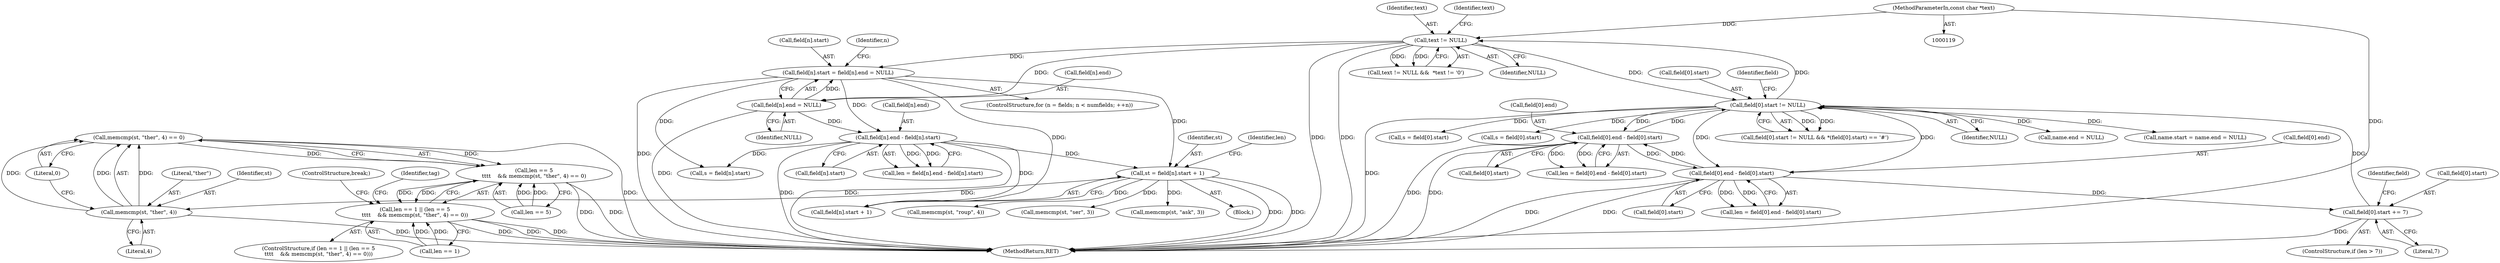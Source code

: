 digraph "0_libarchive_15bf44fd2c1ad0e3fd87048b3fcc90c4dcff1175@API" {
"1000492" [label="(Call,memcmp(st, \"ther\", 4) == 0)"];
"1000493" [label="(Call,memcmp(st, \"ther\", 4))"];
"1000407" [label="(Call,st = field[n].start + 1)"];
"1000228" [label="(Call,field[n].start = field[n].end = NULL)"];
"1000234" [label="(Call,field[n].end = NULL)"];
"1000171" [label="(Call,text != NULL)"];
"1000121" [label="(MethodParameterIn,const char *text)"];
"1000243" [label="(Call,field[0].start != NULL)"];
"1000693" [label="(Call,field[0].end - field[0].start)"];
"1000296" [label="(Call,field[0].end - field[0].start)"];
"1000337" [label="(Call,field[0].start += 7)"];
"1000418" [label="(Call,field[n].end - field[n].start)"];
"1000488" [label="(Call,len == 5\n\t\t\t\t    && memcmp(st, \"ther\", 4) == 0)"];
"1000484" [label="(Call,len == 1 || (len == 5\n\t\t\t\t    && memcmp(st, \"ther\", 4) == 0))"];
"1000493" [label="(Call,memcmp(st, \"ther\", 4))"];
"1000235" [label="(Call,field[n].end)"];
"1000249" [label="(Identifier,NULL)"];
"1000497" [label="(Literal,0)"];
"1000302" [label="(Call,field[0].start)"];
"1000343" [label="(Literal,7)"];
"1000244" [label="(Call,field[0].start)"];
"1000473" [label="(Call,memcmp(st, \"roup\", 4))"];
"1000693" [label="(Call,field[0].end - field[0].start)"];
"1000121" [label="(MethodParameterIn,const char *text)"];
"1000419" [label="(Call,field[n].end)"];
"1000171" [label="(Call,text != NULL)"];
"1000338" [label="(Call,field[0].start)"];
"1000495" [label="(Literal,\"ther\")"];
"1000170" [label="(Call,text != NULL &&  *text != '\0')"];
"1000219" [label="(ControlStructure,for (n = fields; n < numfields; ++n))"];
"1000277" [label="(Call,name.end = NULL)"];
"1000418" [label="(Call,field[n].end - field[n].start)"];
"1000694" [label="(Call,field[0].end)"];
"1000484" [label="(Call,len == 1 || (len == 5\n\t\t\t\t    && memcmp(st, \"ther\", 4) == 0))"];
"1000355" [label="(Identifier,field)"];
"1000333" [label="(ControlStructure,if (len > 7))"];
"1000417" [label="(Identifier,len)"];
"1000453" [label="(Call,memcmp(st, \"ser\", 3))"];
"1000337" [label="(Call,field[0].start += 7)"];
"1000273" [label="(Call,name.start = name.end = NULL)"];
"1000243" [label="(Call,field[0].start != NULL)"];
"1000240" [label="(Identifier,NULL)"];
"1000513" [label="(Call,memcmp(st, \"ask\", 3))"];
"1000172" [label="(Identifier,text)"];
"1000254" [label="(Identifier,field)"];
"1000699" [label="(Call,field[0].start)"];
"1000242" [label="(Call,field[0].start != NULL && *(field[0].start) == '#')"];
"1000409" [label="(Call,field[n].start + 1)"];
"1000294" [label="(Call,len = field[0].end - field[0].start)"];
"1000297" [label="(Call,field[0].end)"];
"1000691" [label="(Call,len = field[0].end - field[0].start)"];
"1000424" [label="(Call,field[n].start)"];
"1000173" [label="(Identifier,NULL)"];
"1000234" [label="(Call,field[n].end = NULL)"];
"1000229" [label="(Call,field[n].start)"];
"1000286" [label="(Block,)"];
"1000485" [label="(Call,len == 1)"];
"1000408" [label="(Identifier,st)"];
"1000228" [label="(Call,field[n].start = field[n].end = NULL)"];
"1000488" [label="(Call,len == 5\n\t\t\t\t    && memcmp(st, \"ther\", 4) == 0)"];
"1000296" [label="(Call,field[0].end - field[0].start)"];
"1000489" [label="(Call,len == 5)"];
"1000416" [label="(Call,len = field[n].end - field[n].start)"];
"1000227" [label="(Identifier,n)"];
"1000499" [label="(Identifier,tag)"];
"1000176" [label="(Identifier,text)"];
"1000494" [label="(Identifier,st)"];
"1000407" [label="(Call,st = field[n].start + 1)"];
"1000287" [label="(Call,s = field[0].start)"];
"1000496" [label="(Literal,4)"];
"1000501" [label="(ControlStructure,break;)"];
"1001007" [label="(MethodReturn,RET)"];
"1000483" [label="(ControlStructure,if (len == 1 || (len == 5\n\t\t\t\t    && memcmp(st, \"ther\", 4) == 0)))"];
"1000400" [label="(Call,s = field[n].start)"];
"1000492" [label="(Call,memcmp(st, \"ther\", 4) == 0)"];
"1000684" [label="(Call,s = field[0].start)"];
"1000492" -> "1000488"  [label="AST: "];
"1000492" -> "1000497"  [label="CFG: "];
"1000493" -> "1000492"  [label="AST: "];
"1000497" -> "1000492"  [label="AST: "];
"1000488" -> "1000492"  [label="CFG: "];
"1000492" -> "1001007"  [label="DDG: "];
"1000492" -> "1000488"  [label="DDG: "];
"1000492" -> "1000488"  [label="DDG: "];
"1000493" -> "1000492"  [label="DDG: "];
"1000493" -> "1000492"  [label="DDG: "];
"1000493" -> "1000492"  [label="DDG: "];
"1000493" -> "1000496"  [label="CFG: "];
"1000494" -> "1000493"  [label="AST: "];
"1000495" -> "1000493"  [label="AST: "];
"1000496" -> "1000493"  [label="AST: "];
"1000497" -> "1000493"  [label="CFG: "];
"1000493" -> "1001007"  [label="DDG: "];
"1000407" -> "1000493"  [label="DDG: "];
"1000407" -> "1000286"  [label="AST: "];
"1000407" -> "1000409"  [label="CFG: "];
"1000408" -> "1000407"  [label="AST: "];
"1000409" -> "1000407"  [label="AST: "];
"1000417" -> "1000407"  [label="CFG: "];
"1000407" -> "1001007"  [label="DDG: "];
"1000407" -> "1001007"  [label="DDG: "];
"1000228" -> "1000407"  [label="DDG: "];
"1000418" -> "1000407"  [label="DDG: "];
"1000407" -> "1000453"  [label="DDG: "];
"1000407" -> "1000473"  [label="DDG: "];
"1000407" -> "1000513"  [label="DDG: "];
"1000228" -> "1000219"  [label="AST: "];
"1000228" -> "1000234"  [label="CFG: "];
"1000229" -> "1000228"  [label="AST: "];
"1000234" -> "1000228"  [label="AST: "];
"1000227" -> "1000228"  [label="CFG: "];
"1000228" -> "1001007"  [label="DDG: "];
"1000234" -> "1000228"  [label="DDG: "];
"1000171" -> "1000228"  [label="DDG: "];
"1000228" -> "1000400"  [label="DDG: "];
"1000228" -> "1000409"  [label="DDG: "];
"1000228" -> "1000418"  [label="DDG: "];
"1000234" -> "1000240"  [label="CFG: "];
"1000235" -> "1000234"  [label="AST: "];
"1000240" -> "1000234"  [label="AST: "];
"1000234" -> "1001007"  [label="DDG: "];
"1000171" -> "1000234"  [label="DDG: "];
"1000234" -> "1000418"  [label="DDG: "];
"1000171" -> "1000170"  [label="AST: "];
"1000171" -> "1000173"  [label="CFG: "];
"1000172" -> "1000171"  [label="AST: "];
"1000173" -> "1000171"  [label="AST: "];
"1000176" -> "1000171"  [label="CFG: "];
"1000170" -> "1000171"  [label="CFG: "];
"1000171" -> "1001007"  [label="DDG: "];
"1000171" -> "1001007"  [label="DDG: "];
"1000171" -> "1000170"  [label="DDG: "];
"1000171" -> "1000170"  [label="DDG: "];
"1000121" -> "1000171"  [label="DDG: "];
"1000243" -> "1000171"  [label="DDG: "];
"1000171" -> "1000243"  [label="DDG: "];
"1000121" -> "1000119"  [label="AST: "];
"1000121" -> "1001007"  [label="DDG: "];
"1000243" -> "1000242"  [label="AST: "];
"1000243" -> "1000249"  [label="CFG: "];
"1000244" -> "1000243"  [label="AST: "];
"1000249" -> "1000243"  [label="AST: "];
"1000254" -> "1000243"  [label="CFG: "];
"1000242" -> "1000243"  [label="CFG: "];
"1000243" -> "1001007"  [label="DDG: "];
"1000243" -> "1000242"  [label="DDG: "];
"1000243" -> "1000242"  [label="DDG: "];
"1000693" -> "1000243"  [label="DDG: "];
"1000337" -> "1000243"  [label="DDG: "];
"1000296" -> "1000243"  [label="DDG: "];
"1000243" -> "1000273"  [label="DDG: "];
"1000243" -> "1000277"  [label="DDG: "];
"1000243" -> "1000287"  [label="DDG: "];
"1000243" -> "1000296"  [label="DDG: "];
"1000243" -> "1000684"  [label="DDG: "];
"1000243" -> "1000693"  [label="DDG: "];
"1000693" -> "1000691"  [label="AST: "];
"1000693" -> "1000699"  [label="CFG: "];
"1000694" -> "1000693"  [label="AST: "];
"1000699" -> "1000693"  [label="AST: "];
"1000691" -> "1000693"  [label="CFG: "];
"1000693" -> "1001007"  [label="DDG: "];
"1000693" -> "1001007"  [label="DDG: "];
"1000693" -> "1000296"  [label="DDG: "];
"1000693" -> "1000691"  [label="DDG: "];
"1000693" -> "1000691"  [label="DDG: "];
"1000296" -> "1000693"  [label="DDG: "];
"1000296" -> "1000294"  [label="AST: "];
"1000296" -> "1000302"  [label="CFG: "];
"1000297" -> "1000296"  [label="AST: "];
"1000302" -> "1000296"  [label="AST: "];
"1000294" -> "1000296"  [label="CFG: "];
"1000296" -> "1001007"  [label="DDG: "];
"1000296" -> "1001007"  [label="DDG: "];
"1000296" -> "1000294"  [label="DDG: "];
"1000296" -> "1000294"  [label="DDG: "];
"1000296" -> "1000337"  [label="DDG: "];
"1000337" -> "1000333"  [label="AST: "];
"1000337" -> "1000343"  [label="CFG: "];
"1000338" -> "1000337"  [label="AST: "];
"1000343" -> "1000337"  [label="AST: "];
"1000355" -> "1000337"  [label="CFG: "];
"1000337" -> "1001007"  [label="DDG: "];
"1000418" -> "1000416"  [label="AST: "];
"1000418" -> "1000424"  [label="CFG: "];
"1000419" -> "1000418"  [label="AST: "];
"1000424" -> "1000418"  [label="AST: "];
"1000416" -> "1000418"  [label="CFG: "];
"1000418" -> "1001007"  [label="DDG: "];
"1000418" -> "1001007"  [label="DDG: "];
"1000418" -> "1000400"  [label="DDG: "];
"1000418" -> "1000409"  [label="DDG: "];
"1000418" -> "1000416"  [label="DDG: "];
"1000418" -> "1000416"  [label="DDG: "];
"1000488" -> "1000484"  [label="AST: "];
"1000488" -> "1000489"  [label="CFG: "];
"1000489" -> "1000488"  [label="AST: "];
"1000484" -> "1000488"  [label="CFG: "];
"1000488" -> "1001007"  [label="DDG: "];
"1000488" -> "1001007"  [label="DDG: "];
"1000488" -> "1000484"  [label="DDG: "];
"1000488" -> "1000484"  [label="DDG: "];
"1000489" -> "1000488"  [label="DDG: "];
"1000489" -> "1000488"  [label="DDG: "];
"1000484" -> "1000483"  [label="AST: "];
"1000484" -> "1000485"  [label="CFG: "];
"1000485" -> "1000484"  [label="AST: "];
"1000499" -> "1000484"  [label="CFG: "];
"1000501" -> "1000484"  [label="CFG: "];
"1000484" -> "1001007"  [label="DDG: "];
"1000484" -> "1001007"  [label="DDG: "];
"1000484" -> "1001007"  [label="DDG: "];
"1000485" -> "1000484"  [label="DDG: "];
"1000485" -> "1000484"  [label="DDG: "];
}
